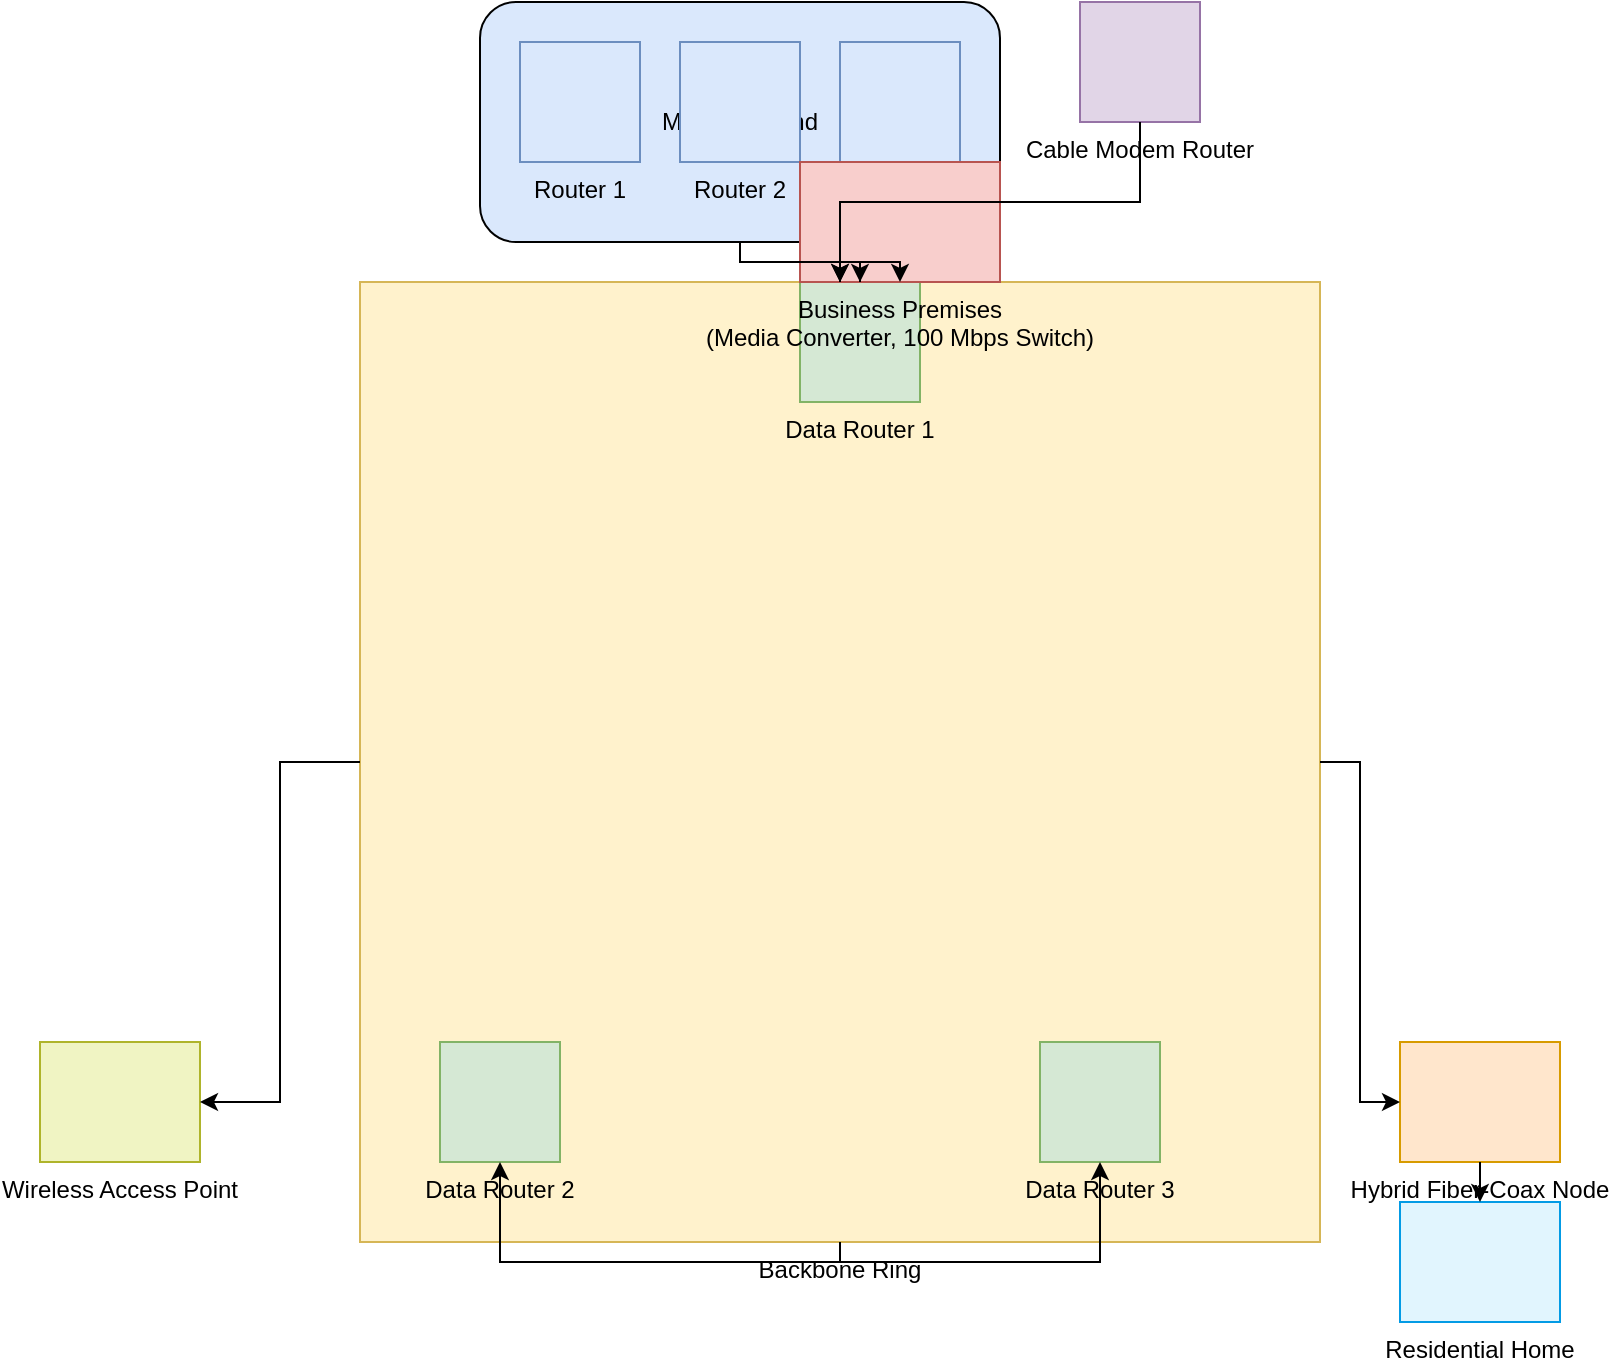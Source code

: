 <mxfile version="14.6.13" type="device">
  <diagram id="diagramMFNNetwork" name="MFN Network Design - Network Shapes">
    <mxGraphModel dx="1024" dy="768" grid="1" gridSize="10" guides="1" tooltips="1" connect="1" arrows="1" fold="1" page="1" pageScale="1" pageWidth="1200" pageHeight="800" math="0" shadow="0">
      <root>
        <mxCell id="0"/>
        <mxCell id="1" parent="0"/>
        
        <!-- MFN Headend Container -->
        <mxCell id="headend" value="MFN Headend" style="rounded=1;whiteSpace=wrap;html=1;strokeColor=#000000;fillColor=#dae8fc;fontSize=12;" vertex="1" parent="1">
          <mxGeometry x="320" y="20" width="260" height="120" as="geometry"/>
        </mxCell>
        
        <!-- Router 1 inside MFN Headend -->
        <mxCell id="router1" value="Router 1" style="shape=mxgraph.network.router;verticalLabelPosition=bottom;verticalAlign=top;fillColor=#dae8fc;strokeColor=#6c8ebf;fontSize=12;" vertex="1" parent="headend">
          <mxGeometry x="20" y="20" width="60" height="60" as="geometry"/>
        </mxCell>
        
        <!-- Router 2 inside MFN Headend -->
        <mxCell id="router2" value="Router 2" style="shape=mxgraph.network.router;verticalLabelPosition=bottom;verticalAlign=top;fillColor=#dae8fc;strokeColor=#6c8ebf;fontSize=12;" vertex="1" parent="headend">
          <mxGeometry x="100" y="20" width="60" height="60" as="geometry"/>
        </mxCell>
        
        <!-- Router 3 inside MFN Headend -->
        <mxCell id="router3" value="Router 3" style="shape=mxgraph.network.router;verticalLabelPosition=bottom;verticalAlign=top;fillColor=#dae8fc;strokeColor=#6c8ebf;fontSize=12;" vertex="1" parent="headend">
          <mxGeometry x="180" y="20" width="60" height="60" as="geometry"/>
        </mxCell>
        
        <!-- Cable Modem Router (placed adjacent to Headend) -->
        <mxCell id="cableRouter" value="Cable Modem Router" style="shape=mxgraph.network.router;verticalLabelPosition=bottom;verticalAlign=top;fillColor=#e1d5e7;strokeColor=#9673a6;fontSize=12;" vertex="1" parent="1">
          <mxGeometry x="620" y="20" width="60" height="60" as="geometry"/>
        </mxCell>
        
        <!-- Backbone Ring (using hub shape to represent the central backbone) -->
        <mxCell id="backboneRing" value="Backbone Ring" style="shape=mxgraph.network.hub;verticalLabelPosition=bottom;verticalAlign=top;fillColor=#fff2cc;strokeColor=#d6b656;fontSize=12;" vertex="1" parent="1">
          <mxGeometry x="260" y="160" width="480" height="480" as="geometry"/>
        </mxCell>
        
        <!-- Data Router 1 on Backbone Ring -->
        <mxCell id="dataRouter1" value="Data Router 1" style="shape=mxgraph.network.router;verticalLabelPosition=bottom;verticalAlign=top;fillColor=#d5e8d4;strokeColor=#82b366;fontSize=12;" vertex="1" parent="1">
          <mxGeometry x="480" y="160" width="60" height="60" as="geometry"/>
        </mxCell>
        
        <!-- Data Router 2 on Backbone Ring -->
        <mxCell id="dataRouter2" value="Data Router 2" style="shape=mxgraph.network.router;verticalLabelPosition=bottom;verticalAlign=top;fillColor=#d5e8d4;strokeColor=#82b366;fontSize=12;" vertex="1" parent="1">
          <mxGeometry x="300" y="540" width="60" height="60" as="geometry"/>
        </mxCell>
        
        <!-- Data Router 3 on Backbone Ring -->
        <mxCell id="dataRouter3" value="Data Router 3" style="shape=mxgraph.network.router;verticalLabelPosition=bottom;verticalAlign=top;fillColor=#d5e8d4;strokeColor=#82b366;fontSize=12;" vertex="1" parent="1">
          <mxGeometry x="600" y="540" width="60" height="60" as="geometry"/>
        </mxCell>
        
        <!-- Business Premises connected to Data Router 1 -->
        <mxCell id="business" value="Business Premises&#xa;(Media Converter, 100 Mbps Switch)" style="shape=mxgraph.network.computer;verticalLabelPosition=bottom;verticalAlign=top;fillColor=#f8cecc;strokeColor=#b85450;fontSize=12;" vertex="1" parent="1">
          <mxGeometry x="480" y="100" width="100" height="60" as="geometry"/>
        </mxCell>
        
        <!-- Hybrid Fiber-Coax Node for Residential Service -->
        <mxCell id="hybridNode" value="Hybrid Fiber-Coax Node" style="shape=mxgraph.network.server;verticalLabelPosition=bottom;verticalAlign=top;fillColor=#ffe6cc;strokeColor=#d79b00;fontSize=12;" vertex="1" parent="1">
          <mxGeometry x="780" y="540" width="80" height="60" as="geometry"/>
        </mxCell>
        
        <!-- Residential Home connected to Hybrid Node -->
        <mxCell id="residentialHome" value="Residential Home" style="shape=mxgraph.network.computer;verticalLabelPosition=bottom;verticalAlign=top;fillColor=#e1f5fe;strokeColor=#039be5;fontSize=12;" vertex="1" parent="1">
          <mxGeometry x="780" y="620" width="80" height="60" as="geometry"/>
        </mxCell>
        
        <!-- Wireless Access Point for Future Wireless Expansion -->
        <mxCell id="wirelessAP" value="Wireless Access Point" style="shape=mxgraph.network.wireless;verticalLabelPosition=bottom;verticalAlign=top;fillColor=#f0f4c3;strokeColor=#afb42b;fontSize=12;" vertex="1" parent="1">
          <mxGeometry x="100" y="540" width="80" height="60" as="geometry"/>
        </mxCell>
        
        <!-- Connectors -->
        <!-- MFN Headend to Backbone Ring -->
        <mxCell id="edge1" edge="1" source="headend" target="backboneRing" style="edgeStyle=orthogonalEdgeStyle;rounded=0;html=1;strokeColor=#000000;" parent="1">
          <mxGeometry relative="1" as="geometry"/>
        </mxCell>
        
        <!-- Cable Modem Router to Backbone Ring -->
        <mxCell id="edge2" edge="1" source="cableRouter" target="backboneRing" style="edgeStyle=orthogonalEdgeStyle;rounded=0;html=1;strokeColor=#000000;" parent="1">
          <mxGeometry relative="1" as="geometry"/>
        </mxCell>
        
        <!-- Backbone Ring to Data Router 1 -->
        <mxCell id="edge3" edge="1" source="backboneRing" target="dataRouter1" style="edgeStyle=orthogonalEdgeStyle;rounded=0;html=1;strokeColor=#000000;" parent="1">
          <mxGeometry relative="1" as="geometry"/>
        </mxCell>
        
        <!-- Backbone Ring to Data Router 2 -->
        <mxCell id="edge4" edge="1" source="backboneRing" target="dataRouter2" style="edgeStyle=orthogonalEdgeStyle;rounded=0;html=1;strokeColor=#000000;" parent="1">
          <mxGeometry relative="1" as="geometry"/>
        </mxCell>
        
        <!-- Backbone Ring to Data Router 3 -->
        <mxCell id="edge5" edge="1" source="backboneRing" target="dataRouter3" style="edgeStyle=orthogonalEdgeStyle;rounded=0;html=1;strokeColor=#000000;" parent="1">
          <mxGeometry relative="1" as="geometry"/>
        </mxCell>
        
        <!-- Data Router 1 to Business Premises -->
        <mxCell id="edge6" edge="1" source="dataRouter1" target="business" style="edgeStyle=orthogonalEdgeStyle;rounded=0;html=1;strokeColor=#000000;" parent="1">
          <mxGeometry relative="1" as="geometry"/>
        </mxCell>
        
        <!-- Backbone Ring to Hybrid Fiber-Coax Node -->
        <mxCell id="edge7" edge="1" source="backboneRing" target="hybridNode" style="edgeStyle=orthogonalEdgeStyle;rounded=0;html=1;strokeColor=#000000;" parent="1">
          <mxGeometry relative="1" as="geometry"/>
        </mxCell>
        
        <!-- Hybrid Node to Residential Home -->
        <mxCell id="edge8" edge="1" source="hybridNode" target="residentialHome" style="edgeStyle=orthogonalEdgeStyle;rounded=0;html=1;strokeColor=#000000;" parent="1">
          <mxGeometry relative="1" as="geometry"/>
        </mxCell>
        
        <!-- Backbone Ring to Wireless Access Point -->
        <mxCell id="edge9" edge="1" source="backboneRing" target="wirelessAP" style="edgeStyle=orthogonalEdgeStyle;rounded=0;html=1;strokeColor=#000000;" parent="1">
          <mxGeometry relative="1" as="geometry"/>
        </mxCell>
        
      </root>
    </mxGraphModel>
  </diagram>
</mxfile>
